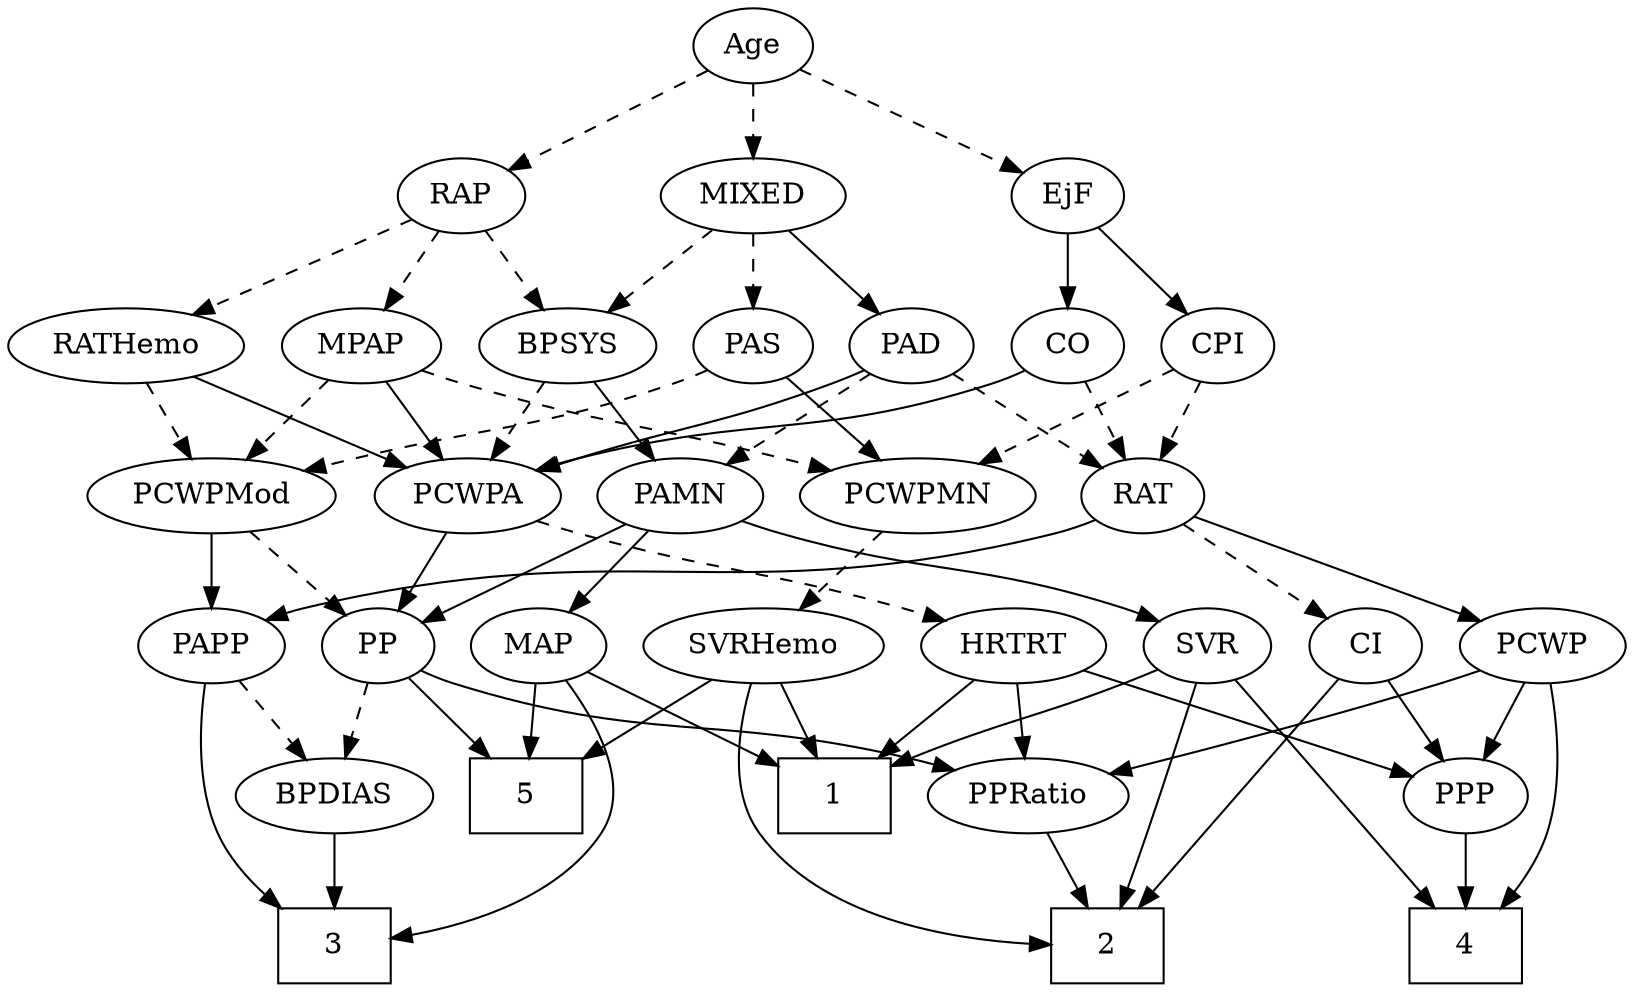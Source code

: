 strict digraph {
	graph [bb="0,0,728.49,468"];
	node [label="\N"];
	1	[height=0.5,
		pos="377.4,90",
		shape=box,
		width=0.75];
	2	[height=0.5,
		pos="496.4,18",
		shape=box,
		width=0.75];
	3	[height=0.5,
		pos="142.4,18",
		shape=box,
		width=0.75];
	4	[height=0.5,
		pos="661.4,18",
		shape=box,
		width=0.75];
	5	[height=0.5,
		pos="229.4,90",
		shape=box,
		width=0.75];
	Age	[height=0.5,
		pos="325.4,450",
		width=0.75];
	EjF	[height=0.5,
		pos="473.4,378",
		width=0.75];
	Age -> EjF	[pos="e,451.85,389.19 346.92,438.82 372.13,426.9 414.08,407.06 442.7,393.52",
		style=dashed];
	RAP	[height=0.5,
		pos="195.4,378",
		width=0.77632];
	Age -> RAP	[pos="e,216.43,390.32 305.08,438.06 283.68,426.54 249.75,408.27 225.29,395.1",
		style=dashed];
	MIXED	[height=0.5,
		pos="325.4,378",
		width=1.1193];
	Age -> MIXED	[pos="e,325.4,396.1 325.4,431.7 325.4,423.98 325.4,414.71 325.4,406.11",
		style=dashed];
	CO	[height=0.5,
		pos="473.4,306",
		width=0.75];
	EjF -> CO	[pos="e,473.4,324.1 473.4,359.7 473.4,351.98 473.4,342.71 473.4,334.11",
		style=solid];
	CPI	[height=0.5,
		pos="545.4,306",
		width=0.75];
	EjF -> CPI	[pos="e,530.6,321.38 487.97,362.83 498.15,352.94 511.92,339.55 523.43,328.36",
		style=solid];
	MPAP	[height=0.5,
		pos="151.4,306",
		width=0.97491];
	RAP -> MPAP	[pos="e,161.65,323.31 185.41,361.12 179.98,352.47 173.13,341.58 167,331.83",
		style=dashed];
	BPSYS	[height=0.5,
		pos="242.4,306",
		width=1.0471];
	RAP -> BPSYS	[pos="e,231.45,323.31 206.06,361.12 211.87,352.47 219.18,341.58 225.72,331.83",
		style=dashed];
	RATHemo	[height=0.5,
		pos="49.396,306",
		width=1.3721];
	RAP -> RATHemo	[pos="e,78.199,320.81 173.54,366.52 150.84,355.64 114.88,338.4 87.493,325.27",
		style=dashed];
	MIXED -> BPSYS	[pos="e,260.09,321.92 307.39,361.81 295.89,352.11 280.8,339.39 268.06,328.64",
		style=dashed];
	PAD	[height=0.5,
		pos="399.4,306",
		width=0.79437];
	MIXED -> PAD	[pos="e,384.03,321.54 341.82,361.46 352.06,351.78 365.38,339.17 376.63,328.53",
		style=solid];
	PAS	[height=0.5,
		pos="325.4,306",
		width=0.75];
	MIXED -> PAS	[pos="e,325.4,324.1 325.4,359.7 325.4,351.98 325.4,342.71 325.4,334.11",
		style=dashed];
	PCWPMod	[height=0.5,
		pos="94.396,234",
		width=1.4443];
	MPAP -> PCWPMod	[pos="e,108.07,251.8 138.46,289.12 131.38,280.42 122.45,269.45 114.48,259.66",
		style=dashed];
	PCWPA	[height=0.5,
		pos="206.4,234",
		width=1.1555];
	MPAP -> PCWPA	[pos="e,193.58,251.31 163.88,289.12 170.81,280.29 179.58,269.13 187.35,259.24",
		style=solid];
	PCWPMN	[height=0.5,
		pos="406.4,234",
		width=1.3902];
	MPAP -> PCWPMN	[pos="e,369.02,246.06 178.18,293.98 183.82,291.85 189.76,289.75 195.4,288 261.71,267.44 280.24,269.62 347.4,252 351.23,250.99 355.2,249.92 \
359.17,248.82",
		style=dashed];
	PAMN	[height=0.5,
		pos="302.4,234",
		width=1.011];
	BPSYS -> PAMN	[pos="e,288.83,250.82 256.01,289.12 263.76,280.08 273.61,268.58 282.24,258.52",
		style=solid];
	BPSYS -> PCWPA	[pos="e,215.12,251.96 233.86,288.41 229.67,280.25 224.51,270.22 219.8,261.07",
		style=dashed];
	PAD -> PAMN	[pos="e,322.23,249.31 381.15,291.83 366.85,281.51 346.71,266.98 330.37,255.19",
		style=dashed];
	RAT	[height=0.5,
		pos="509.4,234",
		width=0.75827];
	PAD -> RAT	[pos="e,490.18,247.23 418.81,292.65 436.24,281.55 462.04,265.13 481.65,252.65",
		style=dashed];
	PAD -> PCWPA	[pos="e,238.22,245.71 377.03,294.59 371.93,292.33 366.51,290.01 361.4,288 350.53,283.72 289.83,263.13 247.7,248.91",
		style=solid];
	CO -> RAT	[pos="e,501.09,251.15 481.75,288.76 486.11,280.28 491.54,269.71 496.44,260.2",
		style=dashed];
	CO -> PCWPA	[pos="e,237.5,246.05 452.81,294.23 447.86,291.93 442.51,289.69 437.4,288 359.93,262.39 336.25,272.94 257.4,252 254.05,251.11 250.6,250.12 \
247.15,249.08",
		style=solid];
	PAS -> PCWPMod	[pos="e,133.43,245.94 304.34,294.29 299.5,292.04 294.33,289.81 289.4,288 231.51,266.75 214.88,268.28 155.4,252 151.4,250.91 147.26,249.77 \
143.1,248.62",
		style=dashed];
	PAS -> PCWPMN	[pos="e,387.87,251.01 341.4,291.17 352.47,281.6 367.46,268.65 380.25,257.6",
		style=solid];
	SVR	[height=0.5,
		pos="540.4,162",
		width=0.77632];
	PAMN -> SVR	[pos="e,518.78,173.82 329.8,221.98 335.56,219.85 341.64,217.74 347.4,216 415.5,195.38 436.05,202.97 503.4,180 505.3,179.35 507.24,178.63 \
509.19,177.87",
		style=solid];
	MAP	[height=0.5,
		pos="247.4,162",
		width=0.84854];
	PAMN -> MAP	[pos="e,259.7,178.67 289.64,216.76 282.6,207.8 273.73,196.51 265.93,186.59",
		style=solid];
	PP	[height=0.5,
		pos="171.4,162",
		width=0.75];
	PAMN -> PP	[pos="e,191.93,173.97 278.67,220.32 256.8,208.64 224.27,191.25 200.76,178.69",
		style=solid];
	RATHemo -> PCWPMod	[pos="e,83.495,251.96 60.06,288.41 65.417,280.08 72.026,269.8 78.01,260.49",
		style=dashed];
	RATHemo -> PCWPA	[pos="e,178.45,247.46 79.296,291.67 104.84,280.28 141.71,263.84 169.17,251.6",
		style=solid];
	CPI -> RAT	[pos="e,517.7,251.15 537.05,288.76 532.68,280.28 527.25,269.71 522.35,260.2",
		style=dashed];
	CPI -> PCWPMN	[pos="e,434.32,249.06 524.59,294.52 503.2,283.75 469.47,266.76 443.5,253.69",
		style=dashed];
	PCWP	[height=0.5,
		pos="693.4,162",
		width=0.97491];
	RAT -> PCWP	[pos="e,665.95,173.64 532.7,224.23 560.5,213.76 608.37,195.69 649.4,180 651.74,179.1 654.15,178.18 656.58,177.25",
		style=solid];
	CI	[height=0.5,
		pos="613.4,162",
		width=0.75];
	RAT -> CI	[pos="e,594.96,175.41 527.99,220.49 544.26,209.54 568.09,193.49 586.45,181.14",
		style=dashed];
	PAPP	[height=0.5,
		pos="94.396,162",
		width=0.88464];
	RAT -> PAPP	[pos="e,118.29,174.24 487.37,223.2 480.46,220.48 472.72,217.78 465.4,216 322.04,181.12 278.31,216.62 135.4,180 132.91,179.36 130.38,178.61 \
127.86,177.77",
		style=solid];
	SVR -> 1	[pos="e,404.44,103.99 518.56,150.75 513.6,148.48 508.33,146.12 503.4,144 466.44,128.13 454.47,125.51 413.62,107.97",
		style=solid];
	SVR -> 2	[pos="e,501.75,36.268 535.18,144.15 527.67,119.94 513.76,75.054 504.8,46.133",
		style=solid];
	SVR -> 4	[pos="e,646.66,36.288 553.34,145.8 574.08,121.48 614.93,73.533 640.03,44.072",
		style=solid];
	PCWPMod -> PP	[pos="e,155.98,177.02 112.25,216.76 123.01,206.99 136.82,194.43 148.39,183.91",
		style=dashed];
	PCWPMod -> PAPP	[pos="e,94.396,180.1 94.396,215.7 94.396,207.98 94.396,198.71 94.396,190.11",
		style=solid];
	PCWPA -> PP	[pos="e,179.55,179.31 197.92,216.05 193.78,207.77 188.7,197.62 184.11,188.42",
		style=solid];
	HRTRT	[height=0.5,
		pos="454.4,162",
		width=1.1013];
	PCWPA -> HRTRT	[pos="e,424.48,173.88 237.83,222.07 244.27,219.96 251.03,217.83 257.4,216 322.45,197.28 340.45,199.12 405.4,180 408.51,179.08 411.71,178.09 \
414.92,177.06",
		style=dashed];
	SVRHemo	[height=0.5,
		pos="346.4,162",
		width=1.3902];
	PCWPMN -> SVRHemo	[pos="e,360.51,179.47 392.18,216.41 384.7,207.69 375.41,196.85 367.15,187.21",
		style=dashed];
	SVRHemo -> 1	[pos="e,369.75,108.28 353.9,144.05 357.43,136.09 361.71,126.41 365.66,117.51",
		style=solid];
	SVRHemo -> 2	[pos="e,469.28,19.345 339.55,143.83 333.07,124.49 326.37,93.024 341.4,72 367.97,34.835 422.22,23.443 458.96,20.113",
		style=solid];
	SVRHemo -> 5	[pos="e,256.62,107.29 321.58,146.15 305.21,136.36 283.5,123.37 265.26,112.46",
		style=solid];
	BPDIAS	[height=0.5,
		pos="142.4,90",
		width=1.1735];
	BPDIAS -> 3	[pos="e,142.4,36.104 142.4,71.697 142.4,63.983 142.4,54.712 142.4,46.112",
		style=solid];
	MAP -> 1	[pos="e,350.14,105.68 269.15,149.28 288.81,138.7 318.11,122.92 341.28,110.45",
		style=solid];
	MAP -> 3	[pos="e,169.45,22.09 257.29,144.86 267.5,125.91 280.04,94.256 265.4,72 246.5,43.282 208.41,30.058 179.59,24.009",
		style=solid];
	MAP -> 5	[pos="e,233.84,108.28 243.04,144.05 241.03,136.26 238.61,126.82 236.36,118.08",
		style=solid];
	PP -> 5	[pos="e,215.2,108.13 183.98,145.81 191.16,137.14 200.35,126.05 208.58,116.12",
		style=solid];
	PP -> BPDIAS	[pos="e,149.42,107.96 164.52,144.41 161.18,136.34 157.07,126.43 153.31,117.35",
		style=dashed];
	PPRatio	[height=0.5,
		pos="462.4,90",
		width=1.1013];
	PP -> PPRatio	[pos="e,432.83,102.11 191.95,150.14 196.91,147.84 202.26,145.63 207.4,144 295.99,115.9 323.42,131.31 413.4,108 416.58,107.18 419.85,106.24 \
423.12,105.24",
		style=solid];
	PPP	[height=0.5,
		pos="661.4,90",
		width=0.75];
	PPP -> 4	[pos="e,661.4,36.104 661.4,71.697 661.4,63.983 661.4,54.712 661.4,46.112",
		style=solid];
	PPRatio -> 2	[pos="e,488,36.275 470.63,72.055 474.49,64.091 479.2,54.411 483.52,45.51",
		style=solid];
	PCWP -> 4	[pos="e,677.01,36.226 697.53,143.84 701.16,125.59 704.81,96.098 697.4,72 694.39,62.215 688.89,52.616 683.08,44.334",
		style=solid];
	PCWP -> PPP	[pos="e,668.92,107.47 685.81,144.41 682.03,136.13 677.36,125.92 673.13,116.66",
		style=solid];
	PCWP -> PPRatio	[pos="e,496.12,99.553 666.55,150.17 660.92,148.03 654.99,145.87 649.4,144 600.77,127.76 544,112.13 505.88,102.1",
		style=solid];
	CI -> 2	[pos="e,510.64,36.288 600.87,145.8 580.83,121.48 541.33,73.533 517.05,44.072",
		style=solid];
	CI -> PPP	[pos="e,650.55,106.82 624.29,145.12 630.36,136.26 638.06,125.04 644.86,115.12",
		style=solid];
	PAPP -> 3	[pos="e,119.09,36.181 89.84,143.89 85.815,125.43 81.918,95.517 91.396,72 95.744,61.209 103.46,51.386 111.59,43.209",
		style=solid];
	PAPP -> BPDIAS	[pos="e,130.99,107.63 105.53,144.76 111.38,136.23 118.68,125.58 125.24,116.02",
		style=dashed];
	HRTRT -> 1	[pos="e,396.33,108.21 437.31,145.46 427.54,136.58 415.07,125.25 404.04,115.23",
		style=solid];
	HRTRT -> PPP	[pos="e,637.81,98.826 484.96,150.34 491.06,148.23 497.43,146.04 503.4,144 546.39,129.33 596.08,112.72 628.08,102.07",
		style=solid];
	HRTRT -> PPRatio	[pos="e,460.44,108.1 456.37,143.7 457.25,135.98 458.31,126.71 459.3,118.11",
		style=solid];
}
